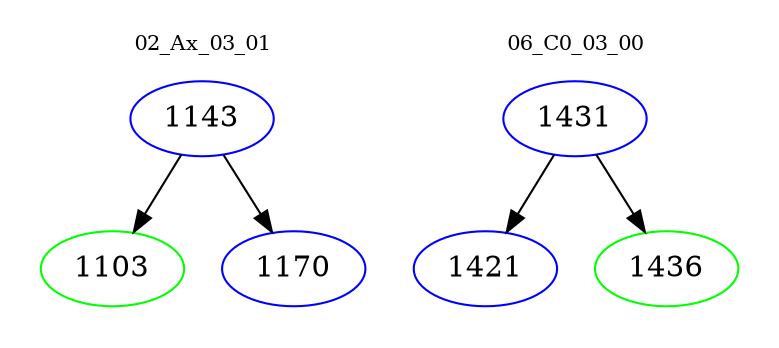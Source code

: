 digraph{
subgraph cluster_0 {
color = white
label = "02_Ax_03_01";
fontsize=10;
T0_1143 [label="1143", color="blue"]
T0_1143 -> T0_1103 [color="black"]
T0_1103 [label="1103", color="green"]
T0_1143 -> T0_1170 [color="black"]
T0_1170 [label="1170", color="blue"]
}
subgraph cluster_1 {
color = white
label = "06_C0_03_00";
fontsize=10;
T1_1431 [label="1431", color="blue"]
T1_1431 -> T1_1421 [color="black"]
T1_1421 [label="1421", color="blue"]
T1_1431 -> T1_1436 [color="black"]
T1_1436 [label="1436", color="green"]
}
}
